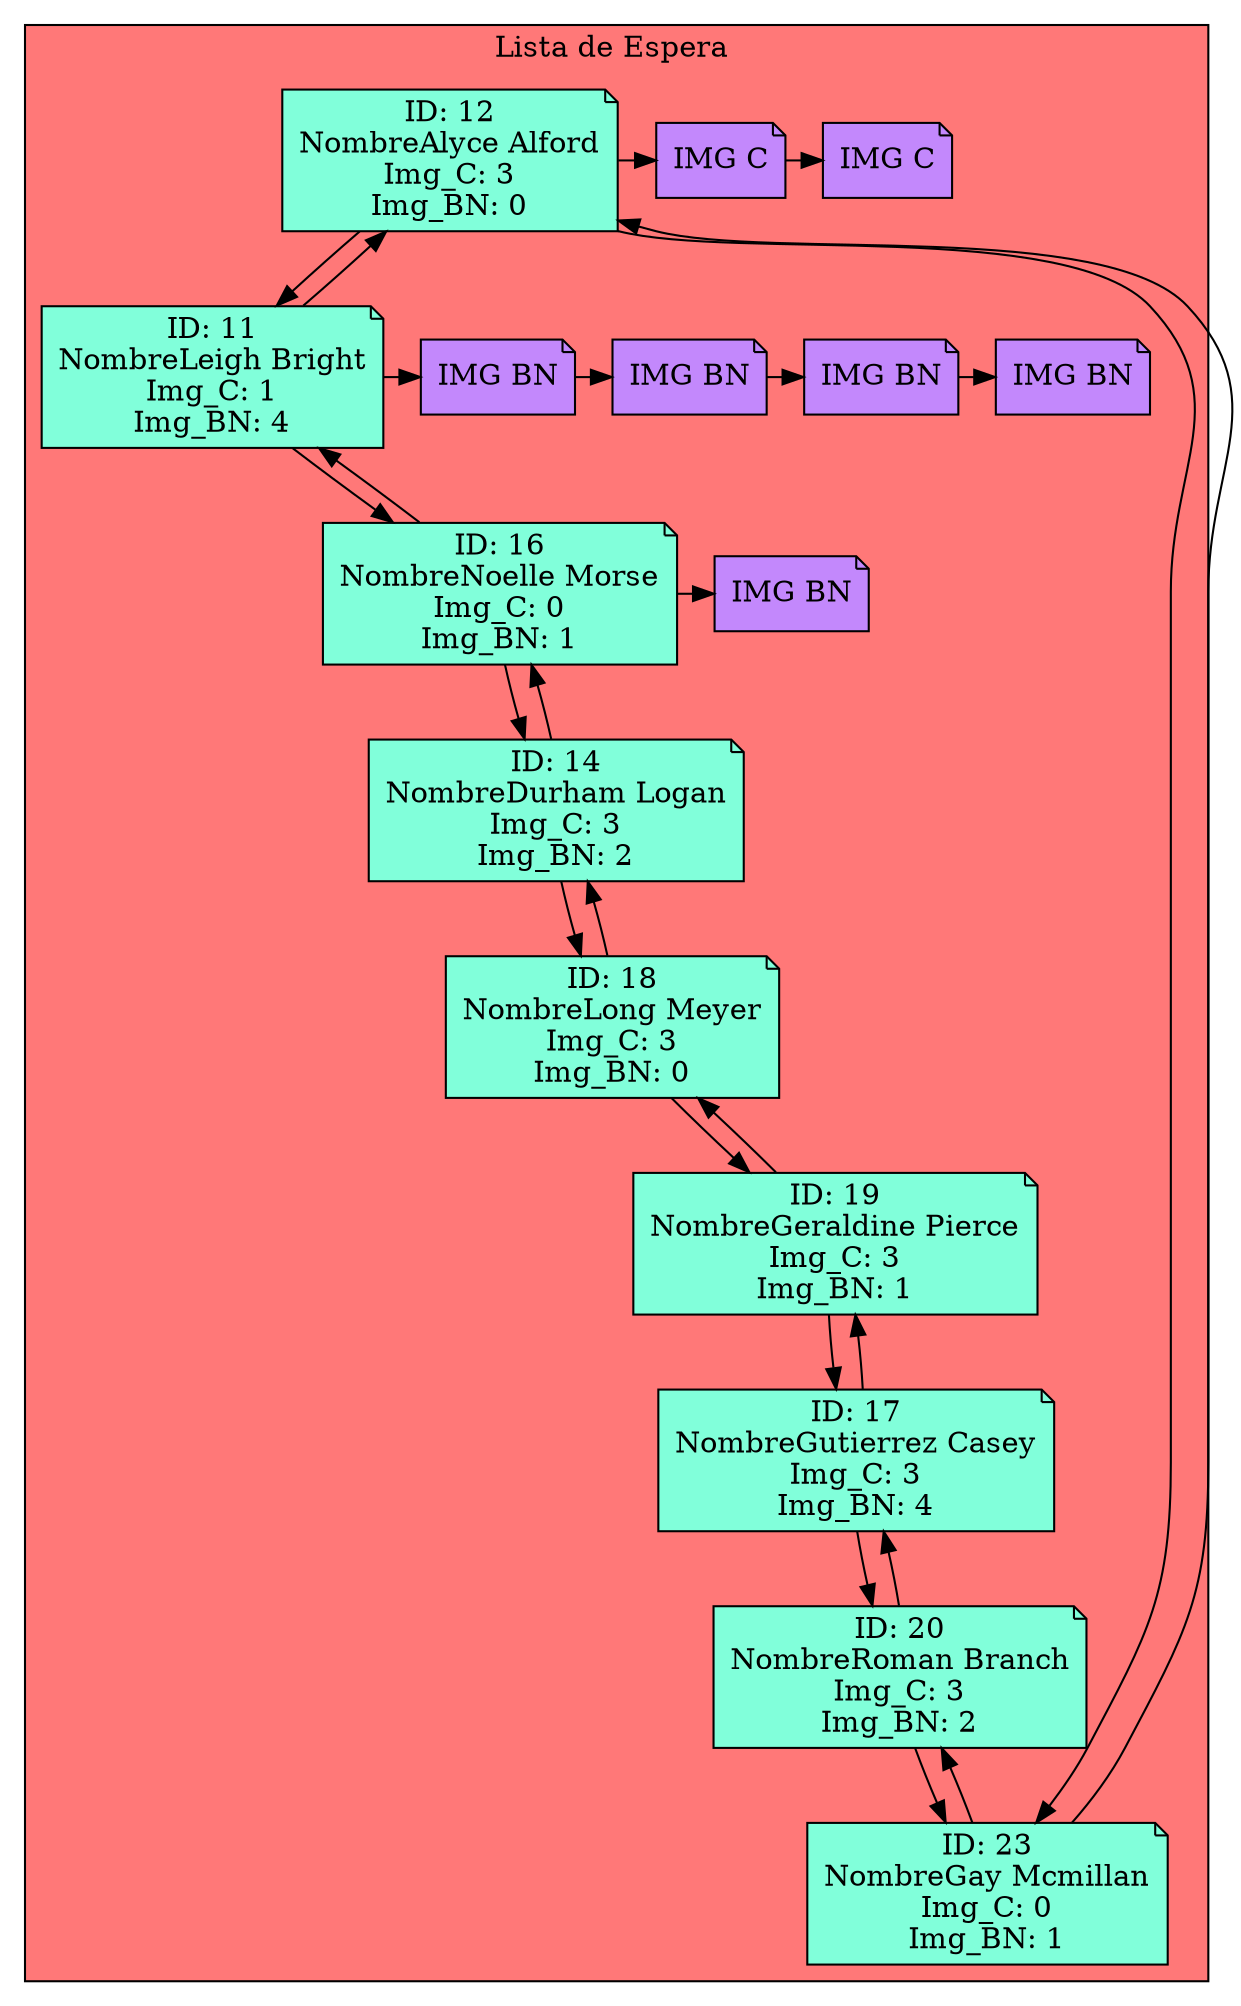 digraph L {
node[shape=note fillcolor="#A181FF" style =filled]
subgraph cluster_p{
    label= "Lista de Espera "
    bgcolor = "#FF7878"
Nodo150268540[label="ID: 12
NombreAlyce Alford
Img_C: 3
Img_BN: 0",fillcolor="#81FFDA"]
Nodo1470344997[label="ID: 11
NombreLeigh Bright
Img_C: 1
Img_BN: 4",fillcolor="#81FFDA"]
Nodo29183965[label="ID: 16
NombreNoelle Morse
Img_C: 0
Img_BN: 1",fillcolor="#81FFDA"]
Nodo310623126[label="ID: 14
NombreDurham Logan
Img_C: 3
Img_BN: 2",fillcolor="#81FFDA"]
Nodo341796579[label="ID: 18
NombreLong Meyer
Img_C: 3
Img_BN: 0",fillcolor="#81FFDA"]
Nodo1297978429[label="ID: 19
NombreGeraldine Pierce
Img_C: 3
Img_BN: 1",fillcolor="#81FFDA"]
Nodo915349526[label="ID: 17
NombreGutierrez Casey
Img_C: 3
Img_BN: 4",fillcolor="#81FFDA"]
Nodo1710989308[label="ID: 20
NombreRoman Branch
Img_C: 3
Img_BN: 2",fillcolor="#81FFDA"]
Nodo1578009262[label="ID: 23
NombreGay Mcmillan
Img_C: 0
Img_BN: 1",fillcolor="#81FFDA"]

Nodo150268540 -> Nodo1470344997

Nodo1470344997 -> Nodo150268540
Nodo150268540->Nodo15026854011111
Nodo15026854011111[label="IMG C",fillcolor="#C388FC"]Nodo15026854011111->Nodo15026854011112
Nodo15026854011112[label="IMG C",fillcolor="#C388FC"]
{rank=same;Nodo150268540,Nodo15026854011111,Nodo15026854011112}
Nodo1470344997 -> Nodo29183965

Nodo29183965 -> Nodo1470344997
Nodo1470344997->Nodo147034499700001
Nodo147034499700001[label="IMG BN",fillcolor="#C388FC"]Nodo147034499700001->Nodo147034499700002
Nodo147034499700002[label="IMG BN",fillcolor="#C388FC"]Nodo147034499700002->Nodo147034499700003
Nodo147034499700003[label="IMG BN",fillcolor="#C388FC"]Nodo147034499700003->Nodo147034499700004
Nodo147034499700004[label="IMG BN",fillcolor="#C388FC"]
{rank=same;Nodo1470344997,Nodo147034499700001,Nodo147034499700002,Nodo147034499700003,Nodo147034499700004}
Nodo29183965 -> Nodo310623126

Nodo310623126 -> Nodo29183965
Nodo29183965->Nodo2918396500001
Nodo2918396500001[label="IMG BN",fillcolor="#C388FC"]
{rank=same;Nodo29183965,Nodo2918396500001}
Nodo310623126 -> Nodo341796579

Nodo341796579 -> Nodo310623126

{rank=same;Nodo310623126}
Nodo341796579 -> Nodo1297978429

Nodo1297978429 -> Nodo341796579

{rank=same;Nodo341796579}
Nodo1297978429 -> Nodo915349526

Nodo915349526 -> Nodo1297978429

{rank=same;Nodo1297978429}
Nodo915349526 -> Nodo1710989308

Nodo1710989308 -> Nodo915349526

{rank=same;Nodo915349526}
Nodo1710989308 -> Nodo1578009262

Nodo1578009262 -> Nodo1710989308

{rank=same;Nodo1710989308}
Nodo1578009262 -> Nodo150268540

Nodo150268540 -> Nodo1578009262

{rank=same;Nodo1578009262}}}